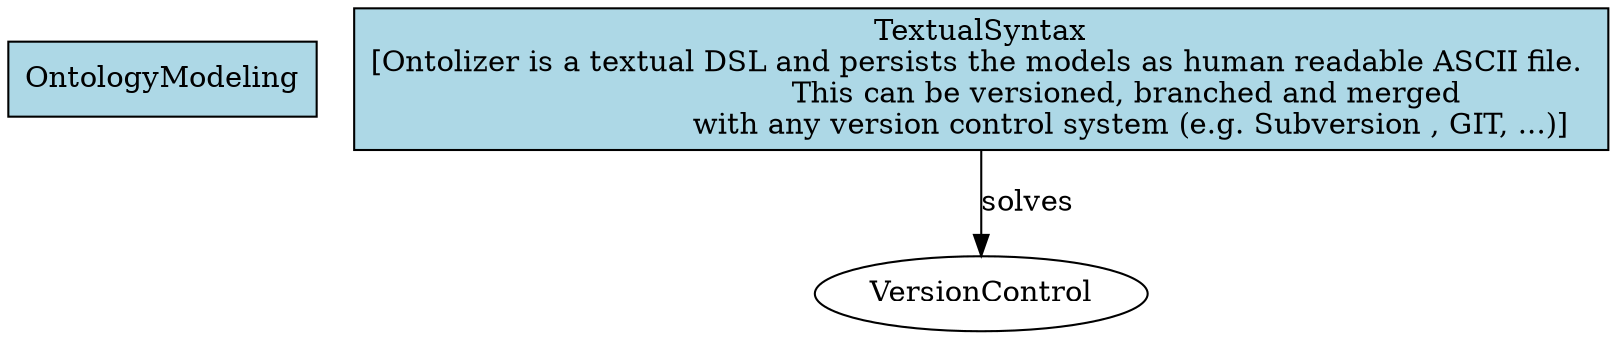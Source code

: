 digraph {
	OntologyModeling [shape=rectangle, fillcolor=lightblue, style=filled];
	TextualSyntax [label="TextualSyntax\n[Ontolizer is a textual DSL and persists the models as human readable ASCII file. 
				This can be versioned, branched and merged 
				with any version control system (e.g. Subversion , GIT, ...)]", shape=rectangle, fillcolor=lightblue, style=filled];
	TextualSyntax -> VersionControl [ label = "solves" ];
}
